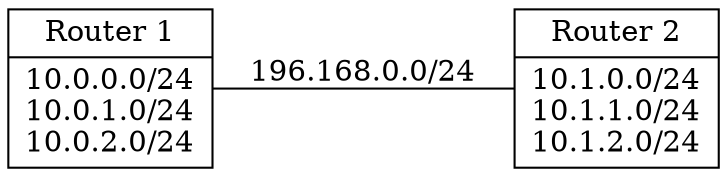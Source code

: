 digraph {
	rankdir=LR
	edge [ dir="none" ]
	node [ shape="record" ]
	router1 -> router2 [ label="196.168.0.0/24" ]
	router1 [ label="Router 1 | 10.0.0.0/24\n10.0.1.0/24\n10.0.2.0/24" ]
	router2 [ label="Router 2 | 10.1.0.0/24\n10.1.1.0/24\n10.1.2.0/24" ]
}

